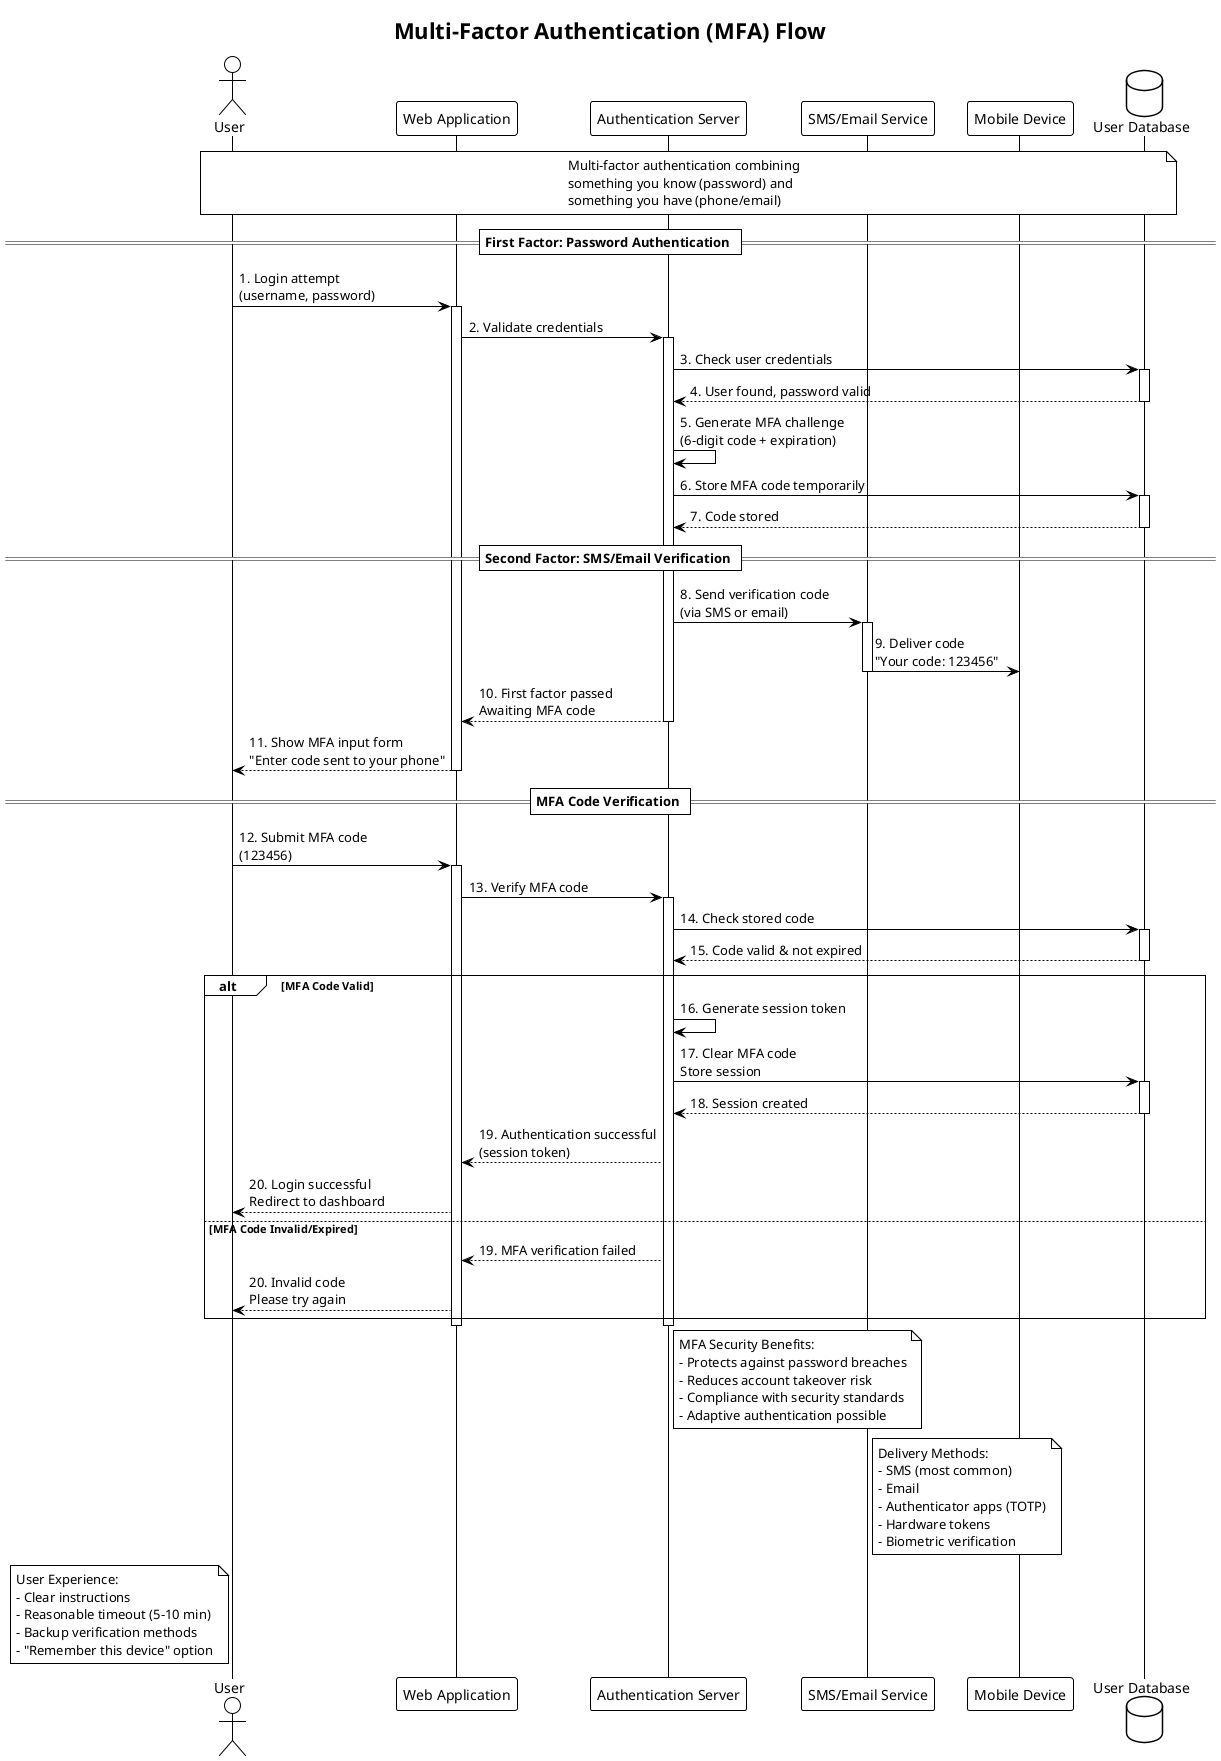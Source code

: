 @startuml
!theme plain
title Multi-Factor Authentication (MFA) Flow

actor "User" as user
participant "Web Application" as app
participant "Authentication Server" as auth
participant "SMS/Email Service" as sms
participant "Mobile Device" as mobile
database "User Database" as db

note over user, db
  Multi-factor authentication combining
  something you know (password) and
  something you have (phone/email)
end note

== First Factor: Password Authentication ==

user -> app: 1. Login attempt\n(username, password)
activate app

app -> auth: 2. Validate credentials
activate auth

auth -> db: 3. Check user credentials
activate db
db --> auth: 4. User found, password valid
deactivate db

auth -> auth: 5. Generate MFA challenge\n(6-digit code + expiration)

auth -> db: 6. Store MFA code temporarily
activate db
db --> auth: 7. Code stored
deactivate db

== Second Factor: SMS/Email Verification ==

auth -> sms: 8. Send verification code\n(via SMS or email)
activate sms
sms -> mobile: 9. Deliver code\n"Your code: 123456"
deactivate sms

auth --> app: 10. First factor passed\nAwaiting MFA code
deactivate auth

app --> user: 11. Show MFA input form\n"Enter code sent to your phone"
deactivate app

== MFA Code Verification ==

user -> app: 12. Submit MFA code\n(123456)
activate app

app -> auth: 13. Verify MFA code
activate auth

auth -> db: 14. Check stored code
activate db
db --> auth: 15. Code valid & not expired
deactivate db

alt MFA Code Valid
    auth -> auth: 16. Generate session token
    
    auth -> db: 17. Clear MFA code\nStore session
    activate db
    db --> auth: 18. Session created
    deactivate db
    
    auth --> app: 19. Authentication successful\n(session token)
    
    app --> user: 20. Login successful\nRedirect to dashboard
    
else MFA Code Invalid/Expired
    auth --> app: 19. MFA verification failed
    
    app --> user: 20. Invalid code\nPlease try again
end

deactivate auth
deactivate app

note right of auth
  MFA Security Benefits:
  - Protects against password breaches
  - Reduces account takeover risk
  - Compliance with security standards
  - Adaptive authentication possible
end note

note right of sms
  Delivery Methods:
  - SMS (most common)
  - Email
  - Authenticator apps (TOTP)
  - Hardware tokens
  - Biometric verification
end note

note left of user
  User Experience:
  - Clear instructions
  - Reasonable timeout (5-10 min)
  - Backup verification methods
  - "Remember this device" option
end note

@enduml